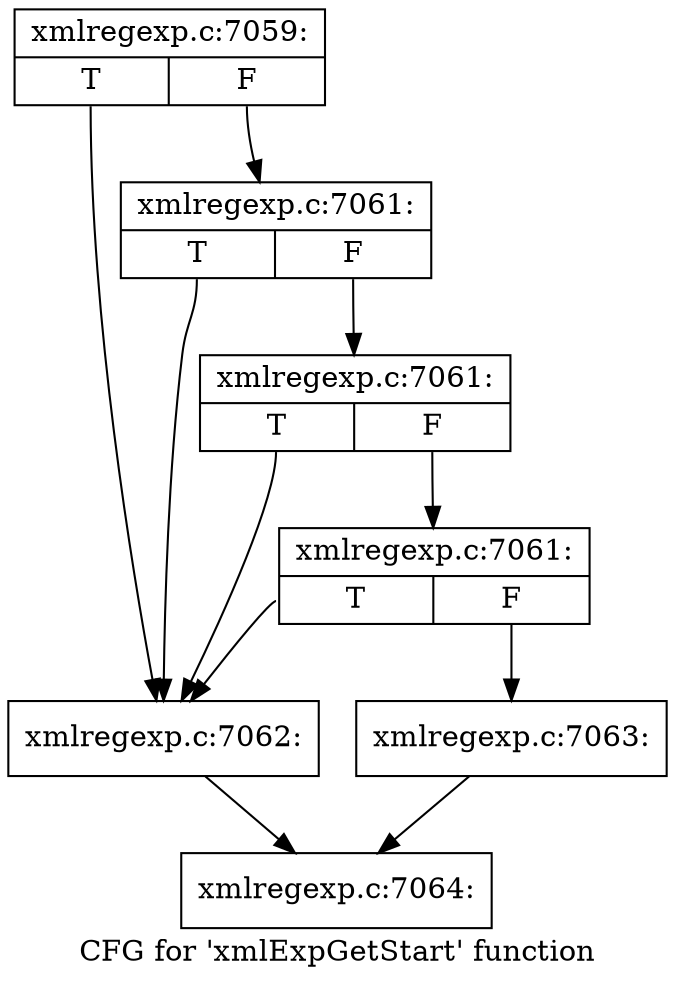 digraph "CFG for 'xmlExpGetStart' function" {
	label="CFG for 'xmlExpGetStart' function";

	Node0x419b440 [shape=record,label="{xmlregexp.c:7059:|{<s0>T|<s1>F}}"];
	Node0x419b440:s0 -> Node0x41a2b90;
	Node0x419b440:s1 -> Node0x41a2d30;
	Node0x41a2d30 [shape=record,label="{xmlregexp.c:7061:|{<s0>T|<s1>F}}"];
	Node0x41a2d30:s0 -> Node0x41a2b90;
	Node0x41a2d30:s1 -> Node0x41a2cb0;
	Node0x41a2cb0 [shape=record,label="{xmlregexp.c:7061:|{<s0>T|<s1>F}}"];
	Node0x41a2cb0:s0 -> Node0x41a2b90;
	Node0x41a2cb0:s1 -> Node0x41a2c30;
	Node0x41a2c30 [shape=record,label="{xmlregexp.c:7061:|{<s0>T|<s1>F}}"];
	Node0x41a2c30:s0 -> Node0x41a2b90;
	Node0x41a2c30:s1 -> Node0x41a2be0;
	Node0x41a2b90 [shape=record,label="{xmlregexp.c:7062:}"];
	Node0x41a2b90 -> Node0x419b770;
	Node0x41a2be0 [shape=record,label="{xmlregexp.c:7063:}"];
	Node0x41a2be0 -> Node0x419b770;
	Node0x419b770 [shape=record,label="{xmlregexp.c:7064:}"];
}
